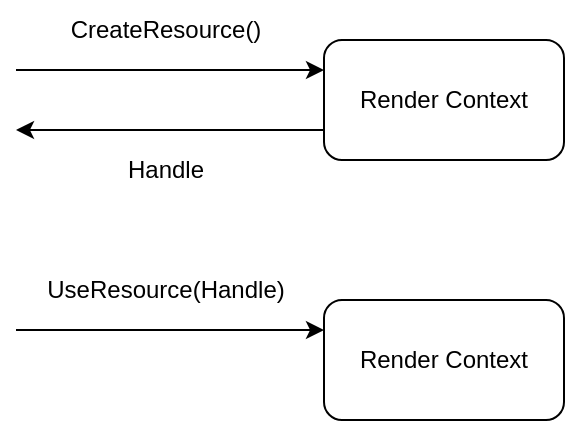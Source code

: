 <mxfile version="20.4.0" type="device"><diagram id="ouU3nr9u87-5RbtlLZd-" name="Page-1"><mxGraphModel dx="1902" dy="996" grid="1" gridSize="10" guides="1" tooltips="1" connect="1" arrows="1" fold="1" page="1" pageScale="1" pageWidth="827" pageHeight="1169" math="0" shadow="0"><root><mxCell id="0"/><mxCell id="1" parent="0"/><mxCell id="AMlkSsPCBz3wxyT_Oj49-1" value="Render Context" style="rounded=1;whiteSpace=wrap;html=1;" vertex="1" parent="1"><mxGeometry x="194" y="40" width="120" height="60" as="geometry"/></mxCell><mxCell id="AMlkSsPCBz3wxyT_Oj49-2" value="" style="endArrow=classic;html=1;rounded=0;entryX=0;entryY=0.25;entryDx=0;entryDy=0;" edge="1" parent="1" target="AMlkSsPCBz3wxyT_Oj49-1"><mxGeometry width="50" height="50" relative="1" as="geometry"><mxPoint x="40" y="55" as="sourcePoint"/><mxPoint y="30" as="targetPoint"/></mxGeometry></mxCell><mxCell id="AMlkSsPCBz3wxyT_Oj49-3" value="CreateResource()" style="text;html=1;strokeColor=none;fillColor=none;align=center;verticalAlign=middle;whiteSpace=wrap;rounded=0;" vertex="1" parent="1"><mxGeometry x="60" y="20" width="110" height="30" as="geometry"/></mxCell><mxCell id="AMlkSsPCBz3wxyT_Oj49-4" value="" style="endArrow=classic;html=1;rounded=0;exitX=0;exitY=0.75;exitDx=0;exitDy=0;" edge="1" parent="1" source="AMlkSsPCBz3wxyT_Oj49-1"><mxGeometry width="50" height="50" relative="1" as="geometry"><mxPoint x="70" y="130" as="sourcePoint"/><mxPoint x="40" y="85" as="targetPoint"/></mxGeometry></mxCell><mxCell id="AMlkSsPCBz3wxyT_Oj49-7" value="Handle" style="text;html=1;strokeColor=none;fillColor=none;align=center;verticalAlign=middle;whiteSpace=wrap;rounded=0;" vertex="1" parent="1"><mxGeometry x="60" y="90" width="110" height="30" as="geometry"/></mxCell><mxCell id="AMlkSsPCBz3wxyT_Oj49-8" value="Render Context" style="rounded=1;whiteSpace=wrap;html=1;" vertex="1" parent="1"><mxGeometry x="194" y="170" width="120" height="60" as="geometry"/></mxCell><mxCell id="AMlkSsPCBz3wxyT_Oj49-9" value="" style="endArrow=classic;html=1;rounded=0;entryX=0;entryY=0.25;entryDx=0;entryDy=0;" edge="1" parent="1" target="AMlkSsPCBz3wxyT_Oj49-8"><mxGeometry width="50" height="50" relative="1" as="geometry"><mxPoint x="40" y="185" as="sourcePoint"/><mxPoint y="160" as="targetPoint"/></mxGeometry></mxCell><mxCell id="AMlkSsPCBz3wxyT_Oj49-10" value="UseResource(Handle)" style="text;html=1;strokeColor=none;fillColor=none;align=center;verticalAlign=middle;whiteSpace=wrap;rounded=0;" vertex="1" parent="1"><mxGeometry x="60" y="150" width="110" height="30" as="geometry"/></mxCell></root></mxGraphModel></diagram></mxfile>
